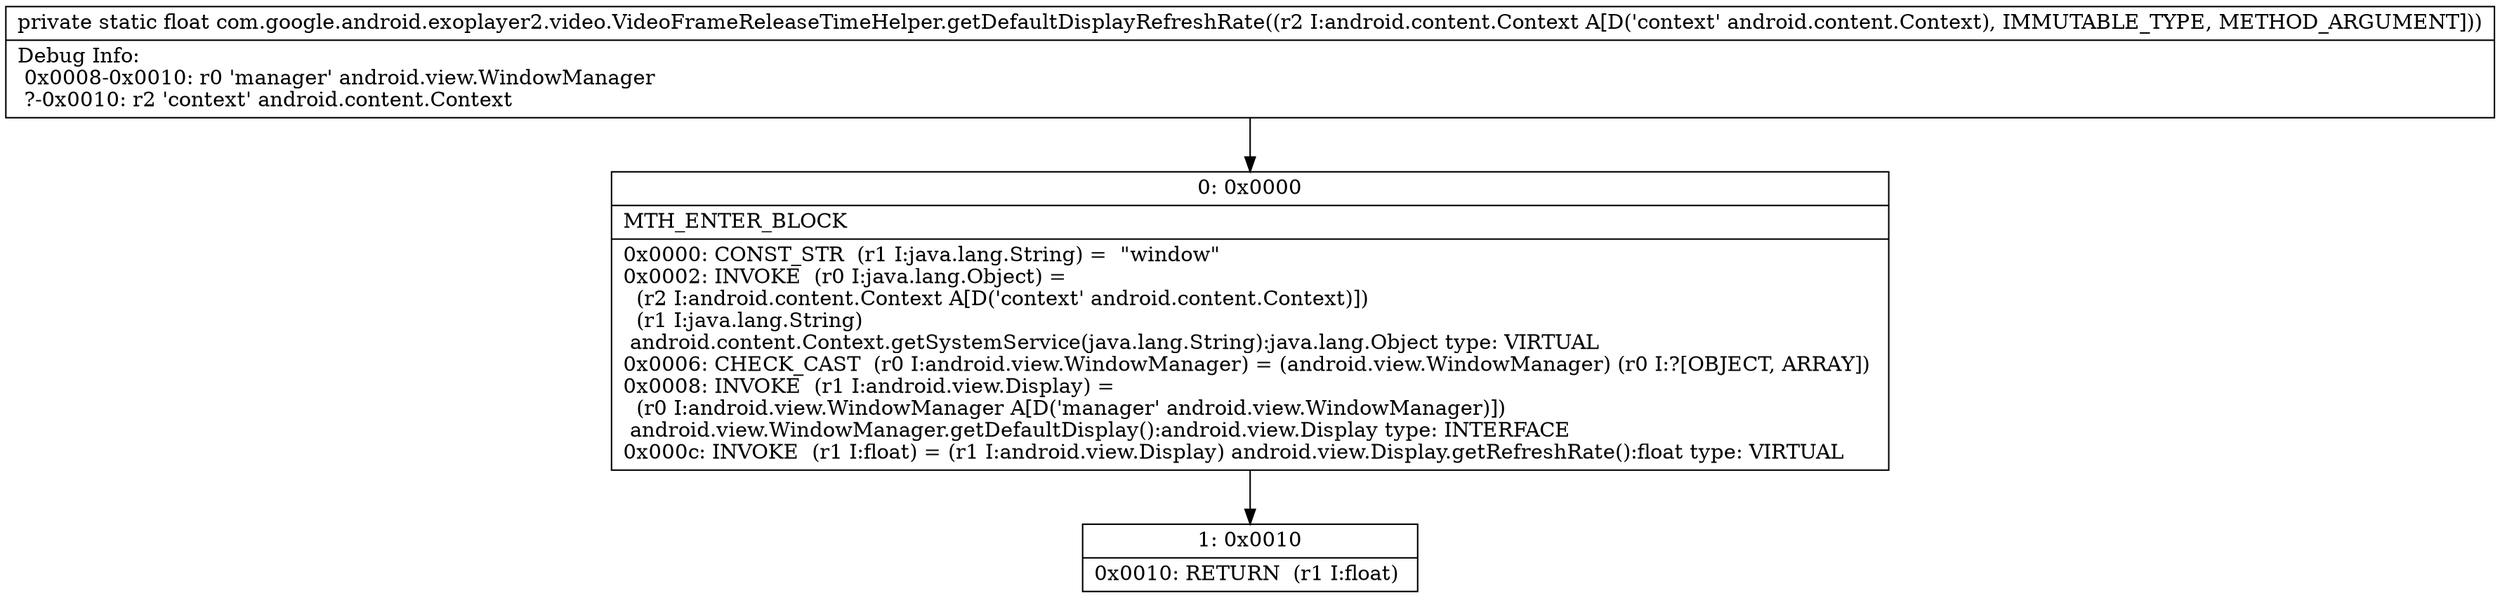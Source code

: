 digraph "CFG forcom.google.android.exoplayer2.video.VideoFrameReleaseTimeHelper.getDefaultDisplayRefreshRate(Landroid\/content\/Context;)F" {
Node_0 [shape=record,label="{0\:\ 0x0000|MTH_ENTER_BLOCK\l|0x0000: CONST_STR  (r1 I:java.lang.String) =  \"window\" \l0x0002: INVOKE  (r0 I:java.lang.Object) = \l  (r2 I:android.content.Context A[D('context' android.content.Context)])\l  (r1 I:java.lang.String)\l android.content.Context.getSystemService(java.lang.String):java.lang.Object type: VIRTUAL \l0x0006: CHECK_CAST  (r0 I:android.view.WindowManager) = (android.view.WindowManager) (r0 I:?[OBJECT, ARRAY]) \l0x0008: INVOKE  (r1 I:android.view.Display) = \l  (r0 I:android.view.WindowManager A[D('manager' android.view.WindowManager)])\l android.view.WindowManager.getDefaultDisplay():android.view.Display type: INTERFACE \l0x000c: INVOKE  (r1 I:float) = (r1 I:android.view.Display) android.view.Display.getRefreshRate():float type: VIRTUAL \l}"];
Node_1 [shape=record,label="{1\:\ 0x0010|0x0010: RETURN  (r1 I:float) \l}"];
MethodNode[shape=record,label="{private static float com.google.android.exoplayer2.video.VideoFrameReleaseTimeHelper.getDefaultDisplayRefreshRate((r2 I:android.content.Context A[D('context' android.content.Context), IMMUTABLE_TYPE, METHOD_ARGUMENT]))  | Debug Info:\l  0x0008\-0x0010: r0 'manager' android.view.WindowManager\l  ?\-0x0010: r2 'context' android.content.Context\l}"];
MethodNode -> Node_0;
Node_0 -> Node_1;
}

